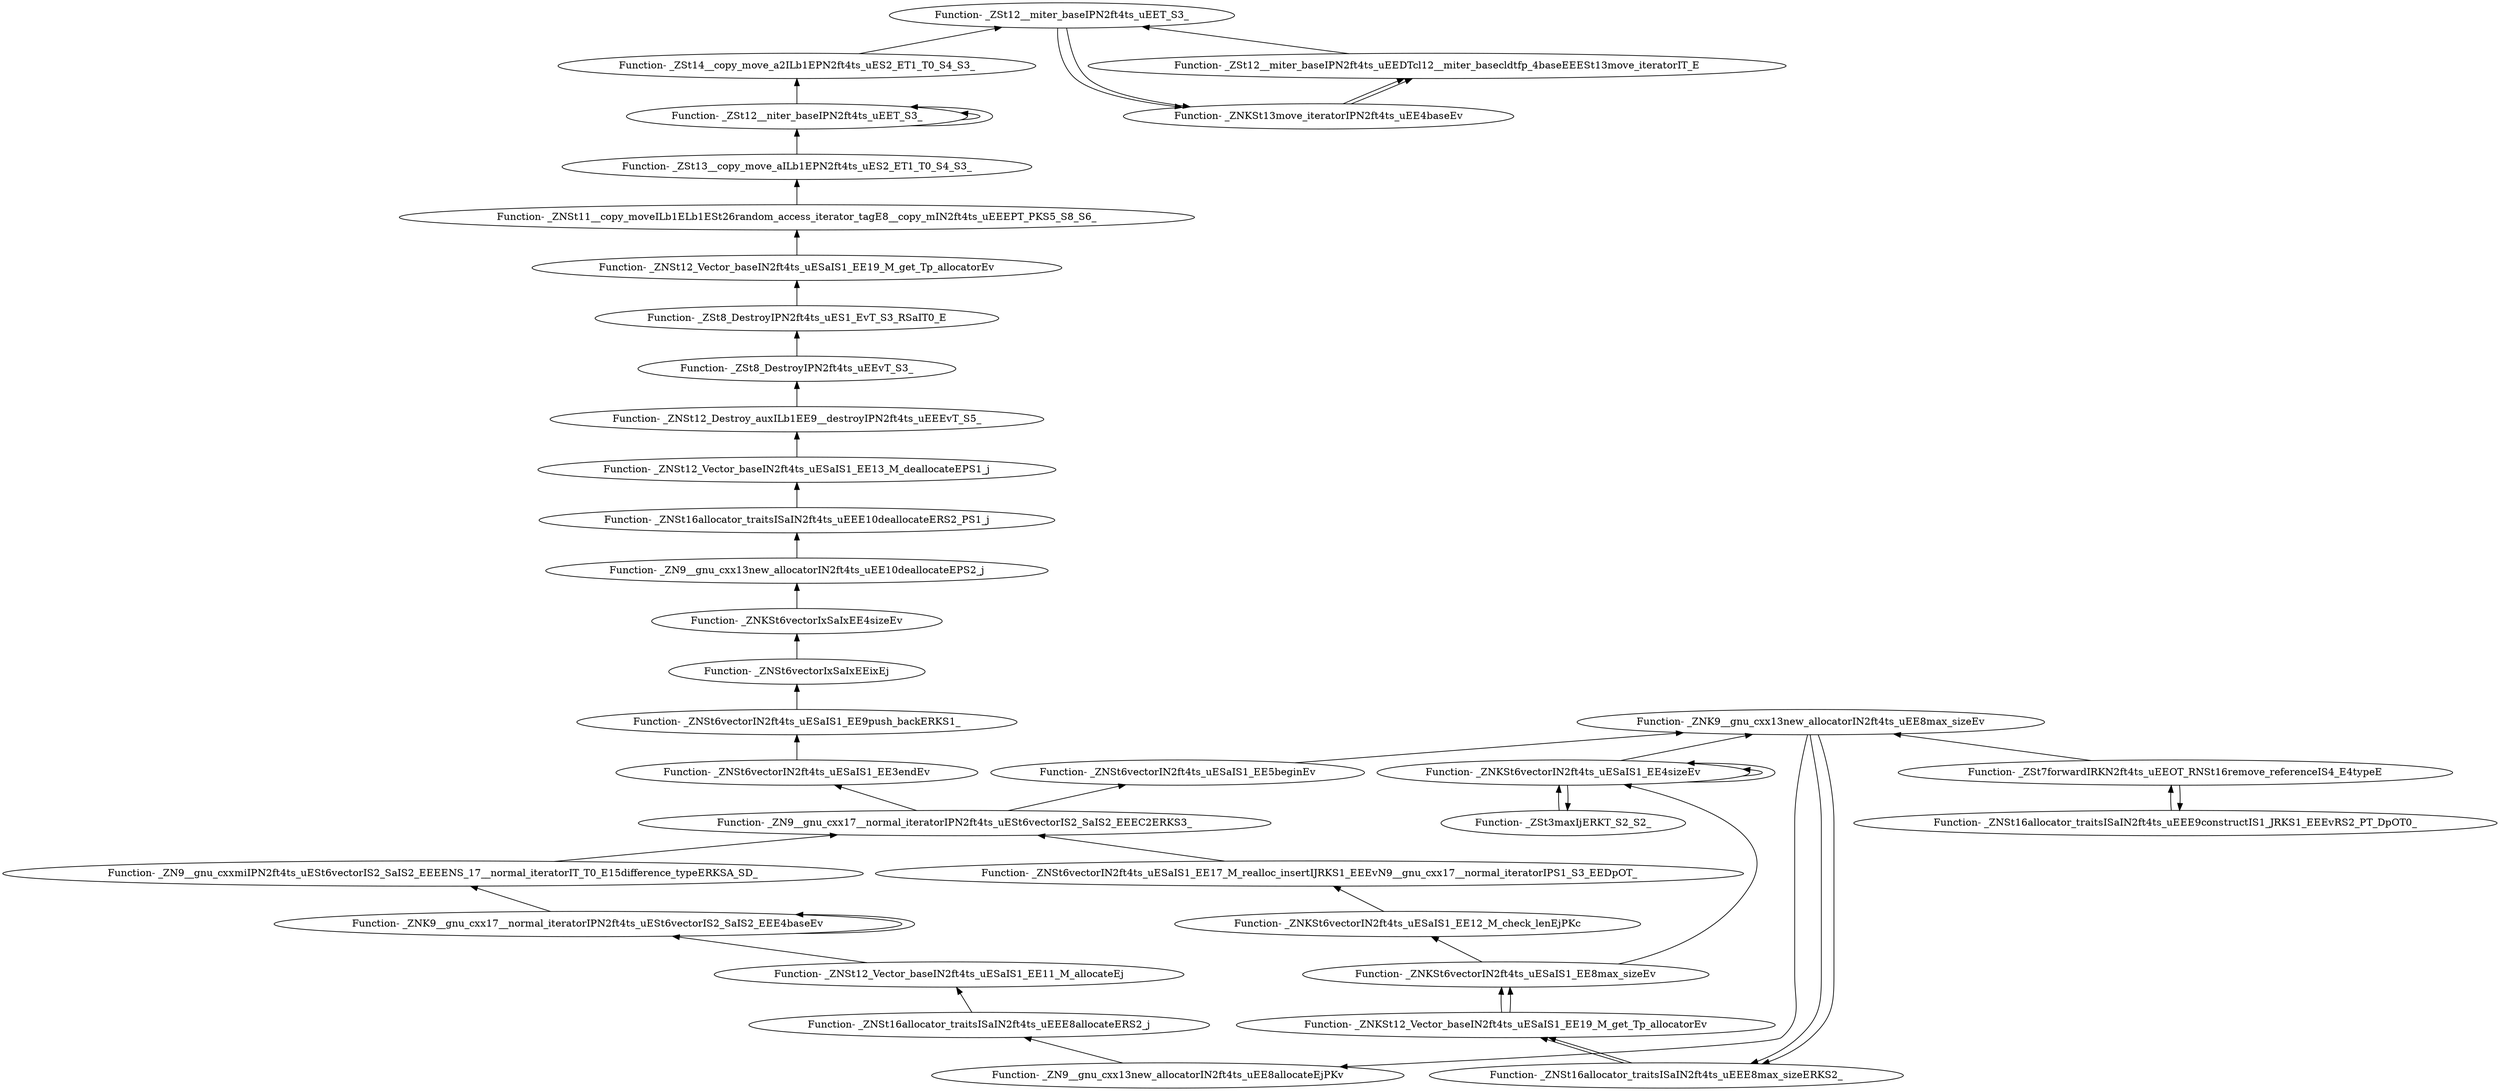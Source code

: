 digraph {
	"Function- _ZSt7forwardIRKN2ft4ts_uEEOT_RNSt16remove_referenceIS4_E4typeE"
	"Function- _ZNSt16allocator_traitsISaIN2ft4ts_uEEE9constructIS1_JRKS1_EEEvRS2_PT_DpOT0_"
	"Function- _ZNSt16allocator_traitsISaIN2ft4ts_uEEE9constructIS1_JRKS1_EEEvRS2_PT_DpOT0_" -> "Function- _ZSt7forwardIRKN2ft4ts_uEEOT_RNSt16remove_referenceIS4_E4typeE" [dir=back]
	"Function- _ZSt7forwardIRKN2ft4ts_uEEOT_RNSt16remove_referenceIS4_E4typeE"
	"Function- _ZSt7forwardIRKN2ft4ts_uEEOT_RNSt16remove_referenceIS4_E4typeE" -> "Function- _ZNSt16allocator_traitsISaIN2ft4ts_uEEE9constructIS1_JRKS1_EEEvRS2_PT_DpOT0_" [dir=back]
	"Function- _ZNK9__gnu_cxx13new_allocatorIN2ft4ts_uEE8max_sizeEv"
	"Function- _ZNK9__gnu_cxx13new_allocatorIN2ft4ts_uEE8max_sizeEv" -> "Function- _ZSt7forwardIRKN2ft4ts_uEEOT_RNSt16remove_referenceIS4_E4typeE" [dir=back]
	"Function- _ZN9__gnu_cxx13new_allocatorIN2ft4ts_uEE8allocateEjPKv"
	"Function- _ZN9__gnu_cxx13new_allocatorIN2ft4ts_uEE8allocateEjPKv" -> "Function- _ZNK9__gnu_cxx13new_allocatorIN2ft4ts_uEE8max_sizeEv" [dir=back]
	"Function- _ZNSt16allocator_traitsISaIN2ft4ts_uEEE8allocateERS2_j"
	"Function- _ZNSt16allocator_traitsISaIN2ft4ts_uEEE8allocateERS2_j" -> "Function- _ZN9__gnu_cxx13new_allocatorIN2ft4ts_uEE8allocateEjPKv" [dir=back]
	"Function- _ZNSt12_Vector_baseIN2ft4ts_uESaIS1_EE11_M_allocateEj"
	"Function- _ZNSt12_Vector_baseIN2ft4ts_uESaIS1_EE11_M_allocateEj" -> "Function- _ZNSt16allocator_traitsISaIN2ft4ts_uEEE8allocateERS2_j" [dir=back]
	"Function- _ZNK9__gnu_cxx17__normal_iteratorIPN2ft4ts_uESt6vectorIS2_SaIS2_EEE4baseEv"
	"Function- _ZNK9__gnu_cxx17__normal_iteratorIPN2ft4ts_uESt6vectorIS2_SaIS2_EEE4baseEv" -> "Function- _ZNSt12_Vector_baseIN2ft4ts_uESaIS1_EE11_M_allocateEj" [dir=back]
	"Function- _ZNK9__gnu_cxx17__normal_iteratorIPN2ft4ts_uESt6vectorIS2_SaIS2_EEE4baseEv"
	"Function- _ZNK9__gnu_cxx17__normal_iteratorIPN2ft4ts_uESt6vectorIS2_SaIS2_EEE4baseEv" -> "Function- _ZNK9__gnu_cxx17__normal_iteratorIPN2ft4ts_uESt6vectorIS2_SaIS2_EEE4baseEv" [dir=back]
	"Function- _ZN9__gnu_cxxmiIPN2ft4ts_uESt6vectorIS2_SaIS2_EEEENS_17__normal_iteratorIT_T0_E15difference_typeERKSA_SD_"
	"Function- _ZN9__gnu_cxxmiIPN2ft4ts_uESt6vectorIS2_SaIS2_EEEENS_17__normal_iteratorIT_T0_E15difference_typeERKSA_SD_" -> "Function- _ZNK9__gnu_cxx17__normal_iteratorIPN2ft4ts_uESt6vectorIS2_SaIS2_EEE4baseEv" [dir=back]
	"Function- _ZN9__gnu_cxx17__normal_iteratorIPN2ft4ts_uESt6vectorIS2_SaIS2_EEEC2ERKS3_"
	"Function- _ZN9__gnu_cxx17__normal_iteratorIPN2ft4ts_uESt6vectorIS2_SaIS2_EEEC2ERKS3_" -> "Function- _ZN9__gnu_cxxmiIPN2ft4ts_uESt6vectorIS2_SaIS2_EEEENS_17__normal_iteratorIT_T0_E15difference_typeERKSA_SD_" [dir=back]
	"Function- _ZNSt6vectorIN2ft4ts_uESaIS1_EE5beginEv"
	"Function- _ZNSt6vectorIN2ft4ts_uESaIS1_EE5beginEv" -> "Function- _ZN9__gnu_cxx17__normal_iteratorIPN2ft4ts_uESt6vectorIS2_SaIS2_EEEC2ERKS3_" [dir=back]
	"Function- _ZNK9__gnu_cxx13new_allocatorIN2ft4ts_uEE8max_sizeEv"
	"Function- _ZNK9__gnu_cxx13new_allocatorIN2ft4ts_uEE8max_sizeEv" -> "Function- _ZNSt6vectorIN2ft4ts_uESaIS1_EE5beginEv" [dir=back]
	"Function- _ZNSt16allocator_traitsISaIN2ft4ts_uEEE8max_sizeERKS2_"
	"Function- _ZNSt16allocator_traitsISaIN2ft4ts_uEEE8max_sizeERKS2_" -> "Function- _ZNK9__gnu_cxx13new_allocatorIN2ft4ts_uEE8max_sizeEv" [dir=back]
	"Function- _ZNKSt12_Vector_baseIN2ft4ts_uESaIS1_EE19_M_get_Tp_allocatorEv"
	"Function- _ZNKSt12_Vector_baseIN2ft4ts_uESaIS1_EE19_M_get_Tp_allocatorEv" -> "Function- _ZNSt16allocator_traitsISaIN2ft4ts_uEEE8max_sizeERKS2_" [dir=back]
	"Function- _ZNKSt6vectorIN2ft4ts_uESaIS1_EE8max_sizeEv"
	"Function- _ZNKSt6vectorIN2ft4ts_uESaIS1_EE8max_sizeEv" -> "Function- _ZNKSt12_Vector_baseIN2ft4ts_uESaIS1_EE19_M_get_Tp_allocatorEv" [dir=back]
	"Function- _ZNKSt6vectorIN2ft4ts_uESaIS1_EE4sizeEv"
	"Function- _ZNKSt6vectorIN2ft4ts_uESaIS1_EE4sizeEv" -> "Function- _ZNKSt6vectorIN2ft4ts_uESaIS1_EE8max_sizeEv" [dir=back]
	"Function- _ZSt3maxIjERKT_S2_S2_"
	"Function- _ZSt3maxIjERKT_S2_S2_" -> "Function- _ZNKSt6vectorIN2ft4ts_uESaIS1_EE4sizeEv" [dir=back]
	"Function- _ZNKSt6vectorIN2ft4ts_uESaIS1_EE4sizeEv"
	"Function- _ZNKSt6vectorIN2ft4ts_uESaIS1_EE4sizeEv" -> "Function- _ZSt3maxIjERKT_S2_S2_" [dir=back]
	"Function- _ZNKSt6vectorIN2ft4ts_uESaIS1_EE4sizeEv"
	"Function- _ZNKSt6vectorIN2ft4ts_uESaIS1_EE4sizeEv" -> "Function- _ZNKSt6vectorIN2ft4ts_uESaIS1_EE4sizeEv" [dir=back]
	"Function- _ZNKSt6vectorIN2ft4ts_uESaIS1_EE4sizeEv"
	"Function- _ZNKSt6vectorIN2ft4ts_uESaIS1_EE4sizeEv" -> "Function- _ZNKSt6vectorIN2ft4ts_uESaIS1_EE4sizeEv" [dir=back]
	"Function- _ZNK9__gnu_cxx13new_allocatorIN2ft4ts_uEE8max_sizeEv"
	"Function- _ZNK9__gnu_cxx13new_allocatorIN2ft4ts_uEE8max_sizeEv" -> "Function- _ZNKSt6vectorIN2ft4ts_uESaIS1_EE4sizeEv" [dir=back]
	"Function- _ZNSt16allocator_traitsISaIN2ft4ts_uEEE8max_sizeERKS2_"
	"Function- _ZNSt16allocator_traitsISaIN2ft4ts_uEEE8max_sizeERKS2_" -> "Function- _ZNK9__gnu_cxx13new_allocatorIN2ft4ts_uEE8max_sizeEv" [dir=back]
	"Function- _ZNKSt12_Vector_baseIN2ft4ts_uESaIS1_EE19_M_get_Tp_allocatorEv"
	"Function- _ZNKSt12_Vector_baseIN2ft4ts_uESaIS1_EE19_M_get_Tp_allocatorEv" -> "Function- _ZNSt16allocator_traitsISaIN2ft4ts_uEEE8max_sizeERKS2_" [dir=back]
	"Function- _ZNKSt6vectorIN2ft4ts_uESaIS1_EE8max_sizeEv"
	"Function- _ZNKSt6vectorIN2ft4ts_uESaIS1_EE8max_sizeEv" -> "Function- _ZNKSt12_Vector_baseIN2ft4ts_uESaIS1_EE19_M_get_Tp_allocatorEv" [dir=back]
	"Function- _ZNKSt6vectorIN2ft4ts_uESaIS1_EE12_M_check_lenEjPKc"
	"Function- _ZNKSt6vectorIN2ft4ts_uESaIS1_EE12_M_check_lenEjPKc" -> "Function- _ZNKSt6vectorIN2ft4ts_uESaIS1_EE8max_sizeEv" [dir=back]
	"Function- _ZNSt6vectorIN2ft4ts_uESaIS1_EE17_M_realloc_insertIJRKS1_EEEvN9__gnu_cxx17__normal_iteratorIPS1_S3_EEDpOT_"
	"Function- _ZNSt6vectorIN2ft4ts_uESaIS1_EE17_M_realloc_insertIJRKS1_EEEvN9__gnu_cxx17__normal_iteratorIPS1_S3_EEDpOT_" -> "Function- _ZNKSt6vectorIN2ft4ts_uESaIS1_EE12_M_check_lenEjPKc" [dir=back]
	"Function- _ZN9__gnu_cxx17__normal_iteratorIPN2ft4ts_uESt6vectorIS2_SaIS2_EEEC2ERKS3_"
	"Function- _ZN9__gnu_cxx17__normal_iteratorIPN2ft4ts_uESt6vectorIS2_SaIS2_EEEC2ERKS3_" -> "Function- _ZNSt6vectorIN2ft4ts_uESaIS1_EE17_M_realloc_insertIJRKS1_EEEvN9__gnu_cxx17__normal_iteratorIPS1_S3_EEDpOT_" [dir=back]
	"Function- _ZNSt6vectorIN2ft4ts_uESaIS1_EE3endEv"
	"Function- _ZNSt6vectorIN2ft4ts_uESaIS1_EE3endEv" -> "Function- _ZN9__gnu_cxx17__normal_iteratorIPN2ft4ts_uESt6vectorIS2_SaIS2_EEEC2ERKS3_" [dir=back]
	"Function- _ZNSt6vectorIN2ft4ts_uESaIS1_EE9push_backERKS1_"
	"Function- _ZNSt6vectorIN2ft4ts_uESaIS1_EE9push_backERKS1_" -> "Function- _ZNSt6vectorIN2ft4ts_uESaIS1_EE3endEv" [dir=back]
	"Function- _ZNSt6vectorIxSaIxEEixEj"
	"Function- _ZNSt6vectorIxSaIxEEixEj" -> "Function- _ZNSt6vectorIN2ft4ts_uESaIS1_EE9push_backERKS1_" [dir=back]
	"Function- _ZNKSt6vectorIxSaIxEE4sizeEv"
	"Function- _ZNKSt6vectorIxSaIxEE4sizeEv" -> "Function- _ZNSt6vectorIxSaIxEEixEj" [dir=back]
	"Function- _ZN9__gnu_cxx13new_allocatorIN2ft4ts_uEE10deallocateEPS2_j"
	"Function- _ZN9__gnu_cxx13new_allocatorIN2ft4ts_uEE10deallocateEPS2_j" -> "Function- _ZNKSt6vectorIxSaIxEE4sizeEv" [dir=back]
	"Function- _ZNSt16allocator_traitsISaIN2ft4ts_uEEE10deallocateERS2_PS1_j"
	"Function- _ZNSt16allocator_traitsISaIN2ft4ts_uEEE10deallocateERS2_PS1_j" -> "Function- _ZN9__gnu_cxx13new_allocatorIN2ft4ts_uEE10deallocateEPS2_j" [dir=back]
	"Function- _ZNSt12_Vector_baseIN2ft4ts_uESaIS1_EE13_M_deallocateEPS1_j"
	"Function- _ZNSt12_Vector_baseIN2ft4ts_uESaIS1_EE13_M_deallocateEPS1_j" -> "Function- _ZNSt16allocator_traitsISaIN2ft4ts_uEEE10deallocateERS2_PS1_j" [dir=back]
	"Function- _ZNSt12_Destroy_auxILb1EE9__destroyIPN2ft4ts_uEEEvT_S5_"
	"Function- _ZNSt12_Destroy_auxILb1EE9__destroyIPN2ft4ts_uEEEvT_S5_" -> "Function- _ZNSt12_Vector_baseIN2ft4ts_uESaIS1_EE13_M_deallocateEPS1_j" [dir=back]
	"Function- _ZSt8_DestroyIPN2ft4ts_uEEvT_S3_"
	"Function- _ZSt8_DestroyIPN2ft4ts_uEEvT_S3_" -> "Function- _ZNSt12_Destroy_auxILb1EE9__destroyIPN2ft4ts_uEEEvT_S5_" [dir=back]
	"Function- _ZSt8_DestroyIPN2ft4ts_uES1_EvT_S3_RSaIT0_E"
	"Function- _ZSt8_DestroyIPN2ft4ts_uES1_EvT_S3_RSaIT0_E" -> "Function- _ZSt8_DestroyIPN2ft4ts_uEEvT_S3_" [dir=back]
	"Function- _ZNSt12_Vector_baseIN2ft4ts_uESaIS1_EE19_M_get_Tp_allocatorEv"
	"Function- _ZNSt12_Vector_baseIN2ft4ts_uESaIS1_EE19_M_get_Tp_allocatorEv" -> "Function- _ZSt8_DestroyIPN2ft4ts_uES1_EvT_S3_RSaIT0_E" [dir=back]
	"Function- _ZNSt11__copy_moveILb1ELb1ESt26random_access_iterator_tagE8__copy_mIN2ft4ts_uEEEPT_PKS5_S8_S6_"
	"Function- _ZNSt11__copy_moveILb1ELb1ESt26random_access_iterator_tagE8__copy_mIN2ft4ts_uEEEPT_PKS5_S8_S6_" -> "Function- _ZNSt12_Vector_baseIN2ft4ts_uESaIS1_EE19_M_get_Tp_allocatorEv" [dir=back]
	"Function- _ZSt13__copy_move_aILb1EPN2ft4ts_uES2_ET1_T0_S4_S3_"
	"Function- _ZSt13__copy_move_aILb1EPN2ft4ts_uES2_ET1_T0_S4_S3_" -> "Function- _ZNSt11__copy_moveILb1ELb1ESt26random_access_iterator_tagE8__copy_mIN2ft4ts_uEEEPT_PKS5_S8_S6_" [dir=back]
	"Function- _ZSt12__niter_baseIPN2ft4ts_uEET_S3_"
	"Function- _ZSt12__niter_baseIPN2ft4ts_uEET_S3_" -> "Function- _ZSt13__copy_move_aILb1EPN2ft4ts_uES2_ET1_T0_S4_S3_" [dir=back]
	"Function- _ZSt12__niter_baseIPN2ft4ts_uEET_S3_"
	"Function- _ZSt12__niter_baseIPN2ft4ts_uEET_S3_" -> "Function- _ZSt12__niter_baseIPN2ft4ts_uEET_S3_" [dir=back]
	"Function- _ZSt12__niter_baseIPN2ft4ts_uEET_S3_"
	"Function- _ZSt12__niter_baseIPN2ft4ts_uEET_S3_" -> "Function- _ZSt12__niter_baseIPN2ft4ts_uEET_S3_" [dir=back]
	"Function- _ZSt14__copy_move_a2ILb1EPN2ft4ts_uES2_ET1_T0_S4_S3_"
	"Function- _ZSt14__copy_move_a2ILb1EPN2ft4ts_uES2_ET1_T0_S4_S3_" -> "Function- _ZSt12__niter_baseIPN2ft4ts_uEET_S3_" [dir=back]
	"Function- _ZSt12__miter_baseIPN2ft4ts_uEET_S3_"
	"Function- _ZSt12__miter_baseIPN2ft4ts_uEET_S3_" -> "Function- _ZSt14__copy_move_a2ILb1EPN2ft4ts_uES2_ET1_T0_S4_S3_" [dir=back]
	"Function- _ZNKSt13move_iteratorIPN2ft4ts_uEE4baseEv"
	"Function- _ZNKSt13move_iteratorIPN2ft4ts_uEE4baseEv" -> "Function- _ZSt12__miter_baseIPN2ft4ts_uEET_S3_" [dir=back]
	"Function- _ZSt12__miter_baseIPN2ft4ts_uEEDTcl12__miter_basecldtfp_4baseEEESt13move_iteratorIT_E"
	"Function- _ZSt12__miter_baseIPN2ft4ts_uEEDTcl12__miter_basecldtfp_4baseEEESt13move_iteratorIT_E" -> "Function- _ZNKSt13move_iteratorIPN2ft4ts_uEE4baseEv" [dir=back]
	"Function- _ZSt12__miter_baseIPN2ft4ts_uEET_S3_"
	"Function- _ZSt12__miter_baseIPN2ft4ts_uEET_S3_" -> "Function- _ZSt12__miter_baseIPN2ft4ts_uEEDTcl12__miter_basecldtfp_4baseEEESt13move_iteratorIT_E" [dir=back]
	"Function- _ZNKSt13move_iteratorIPN2ft4ts_uEE4baseEv"
	"Function- _ZNKSt13move_iteratorIPN2ft4ts_uEE4baseEv" -> "Function- _ZSt12__miter_baseIPN2ft4ts_uEET_S3_" [dir=back]
	"Function- _ZSt12__miter_baseIPN2ft4ts_uEEDTcl12__miter_basecldtfp_4baseEEESt13move_iteratorIT_E"
	"Function- _ZSt12__miter_baseIPN2ft4ts_uEEDTcl12__miter_basecldtfp_4baseEEESt13move_iteratorIT_E" -> "Function- _ZNKSt13move_iteratorIPN2ft4ts_uEE4baseEv" [dir=back]
}
